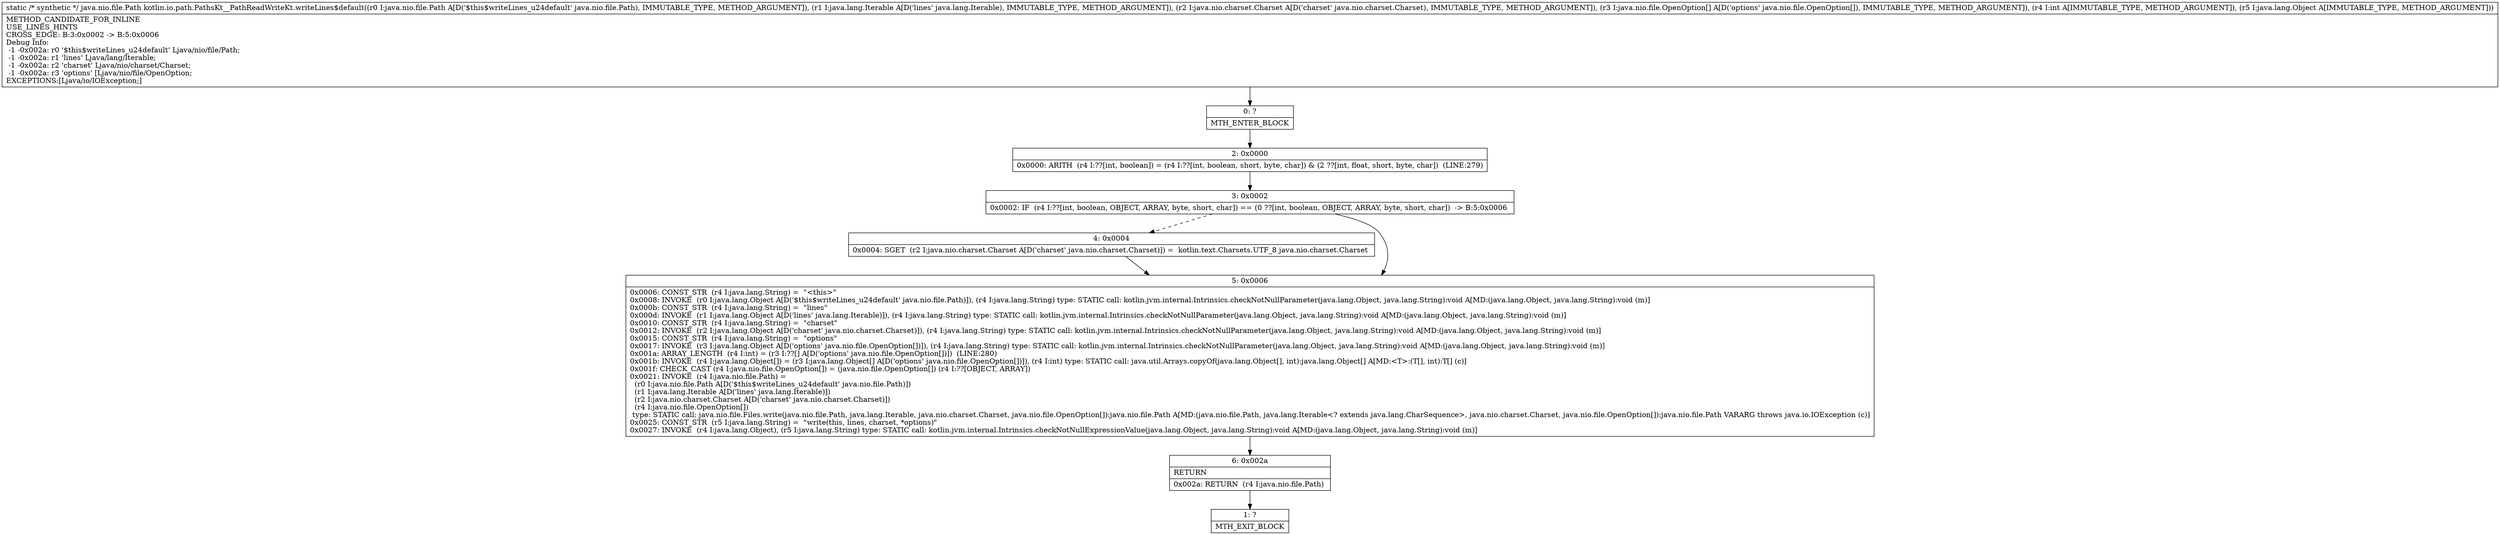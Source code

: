 digraph "CFG forkotlin.io.path.PathsKt__PathReadWriteKt.writeLines$default(Ljava\/nio\/file\/Path;Ljava\/lang\/Iterable;Ljava\/nio\/charset\/Charset;[Ljava\/nio\/file\/OpenOption;ILjava\/lang\/Object;)Ljava\/nio\/file\/Path;" {
Node_0 [shape=record,label="{0\:\ ?|MTH_ENTER_BLOCK\l}"];
Node_2 [shape=record,label="{2\:\ 0x0000|0x0000: ARITH  (r4 I:??[int, boolean]) = (r4 I:??[int, boolean, short, byte, char]) & (2 ??[int, float, short, byte, char])  (LINE:279)\l}"];
Node_3 [shape=record,label="{3\:\ 0x0002|0x0002: IF  (r4 I:??[int, boolean, OBJECT, ARRAY, byte, short, char]) == (0 ??[int, boolean, OBJECT, ARRAY, byte, short, char])  \-\> B:5:0x0006 \l}"];
Node_4 [shape=record,label="{4\:\ 0x0004|0x0004: SGET  (r2 I:java.nio.charset.Charset A[D('charset' java.nio.charset.Charset)]) =  kotlin.text.Charsets.UTF_8 java.nio.charset.Charset \l}"];
Node_5 [shape=record,label="{5\:\ 0x0006|0x0006: CONST_STR  (r4 I:java.lang.String) =  \"\<this\>\" \l0x0008: INVOKE  (r0 I:java.lang.Object A[D('$this$writeLines_u24default' java.nio.file.Path)]), (r4 I:java.lang.String) type: STATIC call: kotlin.jvm.internal.Intrinsics.checkNotNullParameter(java.lang.Object, java.lang.String):void A[MD:(java.lang.Object, java.lang.String):void (m)]\l0x000b: CONST_STR  (r4 I:java.lang.String) =  \"lines\" \l0x000d: INVOKE  (r1 I:java.lang.Object A[D('lines' java.lang.Iterable)]), (r4 I:java.lang.String) type: STATIC call: kotlin.jvm.internal.Intrinsics.checkNotNullParameter(java.lang.Object, java.lang.String):void A[MD:(java.lang.Object, java.lang.String):void (m)]\l0x0010: CONST_STR  (r4 I:java.lang.String) =  \"charset\" \l0x0012: INVOKE  (r2 I:java.lang.Object A[D('charset' java.nio.charset.Charset)]), (r4 I:java.lang.String) type: STATIC call: kotlin.jvm.internal.Intrinsics.checkNotNullParameter(java.lang.Object, java.lang.String):void A[MD:(java.lang.Object, java.lang.String):void (m)]\l0x0015: CONST_STR  (r4 I:java.lang.String) =  \"options\" \l0x0017: INVOKE  (r3 I:java.lang.Object A[D('options' java.nio.file.OpenOption[])]), (r4 I:java.lang.String) type: STATIC call: kotlin.jvm.internal.Intrinsics.checkNotNullParameter(java.lang.Object, java.lang.String):void A[MD:(java.lang.Object, java.lang.String):void (m)]\l0x001a: ARRAY_LENGTH  (r4 I:int) = (r3 I:??[] A[D('options' java.nio.file.OpenOption[])])  (LINE:280)\l0x001b: INVOKE  (r4 I:java.lang.Object[]) = (r3 I:java.lang.Object[] A[D('options' java.nio.file.OpenOption[])]), (r4 I:int) type: STATIC call: java.util.Arrays.copyOf(java.lang.Object[], int):java.lang.Object[] A[MD:\<T\>:(T[], int):T[] (c)]\l0x001f: CHECK_CAST (r4 I:java.nio.file.OpenOption[]) = (java.nio.file.OpenOption[]) (r4 I:??[OBJECT, ARRAY]) \l0x0021: INVOKE  (r4 I:java.nio.file.Path) = \l  (r0 I:java.nio.file.Path A[D('$this$writeLines_u24default' java.nio.file.Path)])\l  (r1 I:java.lang.Iterable A[D('lines' java.lang.Iterable)])\l  (r2 I:java.nio.charset.Charset A[D('charset' java.nio.charset.Charset)])\l  (r4 I:java.nio.file.OpenOption[])\l type: STATIC call: java.nio.file.Files.write(java.nio.file.Path, java.lang.Iterable, java.nio.charset.Charset, java.nio.file.OpenOption[]):java.nio.file.Path A[MD:(java.nio.file.Path, java.lang.Iterable\<? extends java.lang.CharSequence\>, java.nio.charset.Charset, java.nio.file.OpenOption[]):java.nio.file.Path VARARG throws java.io.IOException (c)]\l0x0025: CONST_STR  (r5 I:java.lang.String) =  \"write(this, lines, charset, *options)\" \l0x0027: INVOKE  (r4 I:java.lang.Object), (r5 I:java.lang.String) type: STATIC call: kotlin.jvm.internal.Intrinsics.checkNotNullExpressionValue(java.lang.Object, java.lang.String):void A[MD:(java.lang.Object, java.lang.String):void (m)]\l}"];
Node_6 [shape=record,label="{6\:\ 0x002a|RETURN\l|0x002a: RETURN  (r4 I:java.nio.file.Path) \l}"];
Node_1 [shape=record,label="{1\:\ ?|MTH_EXIT_BLOCK\l}"];
MethodNode[shape=record,label="{static \/* synthetic *\/ java.nio.file.Path kotlin.io.path.PathsKt__PathReadWriteKt.writeLines$default((r0 I:java.nio.file.Path A[D('$this$writeLines_u24default' java.nio.file.Path), IMMUTABLE_TYPE, METHOD_ARGUMENT]), (r1 I:java.lang.Iterable A[D('lines' java.lang.Iterable), IMMUTABLE_TYPE, METHOD_ARGUMENT]), (r2 I:java.nio.charset.Charset A[D('charset' java.nio.charset.Charset), IMMUTABLE_TYPE, METHOD_ARGUMENT]), (r3 I:java.nio.file.OpenOption[] A[D('options' java.nio.file.OpenOption[]), IMMUTABLE_TYPE, METHOD_ARGUMENT]), (r4 I:int A[IMMUTABLE_TYPE, METHOD_ARGUMENT]), (r5 I:java.lang.Object A[IMMUTABLE_TYPE, METHOD_ARGUMENT]))  | METHOD_CANDIDATE_FOR_INLINE\lUSE_LINES_HINTS\lCROSS_EDGE: B:3:0x0002 \-\> B:5:0x0006\lDebug Info:\l  \-1 \-0x002a: r0 '$this$writeLines_u24default' Ljava\/nio\/file\/Path;\l  \-1 \-0x002a: r1 'lines' Ljava\/lang\/Iterable;\l  \-1 \-0x002a: r2 'charset' Ljava\/nio\/charset\/Charset;\l  \-1 \-0x002a: r3 'options' [Ljava\/nio\/file\/OpenOption;\lEXCEPTIONS:[Ljava\/io\/IOException;]\l}"];
MethodNode -> Node_0;Node_0 -> Node_2;
Node_2 -> Node_3;
Node_3 -> Node_4[style=dashed];
Node_3 -> Node_5;
Node_4 -> Node_5;
Node_5 -> Node_6;
Node_6 -> Node_1;
}

